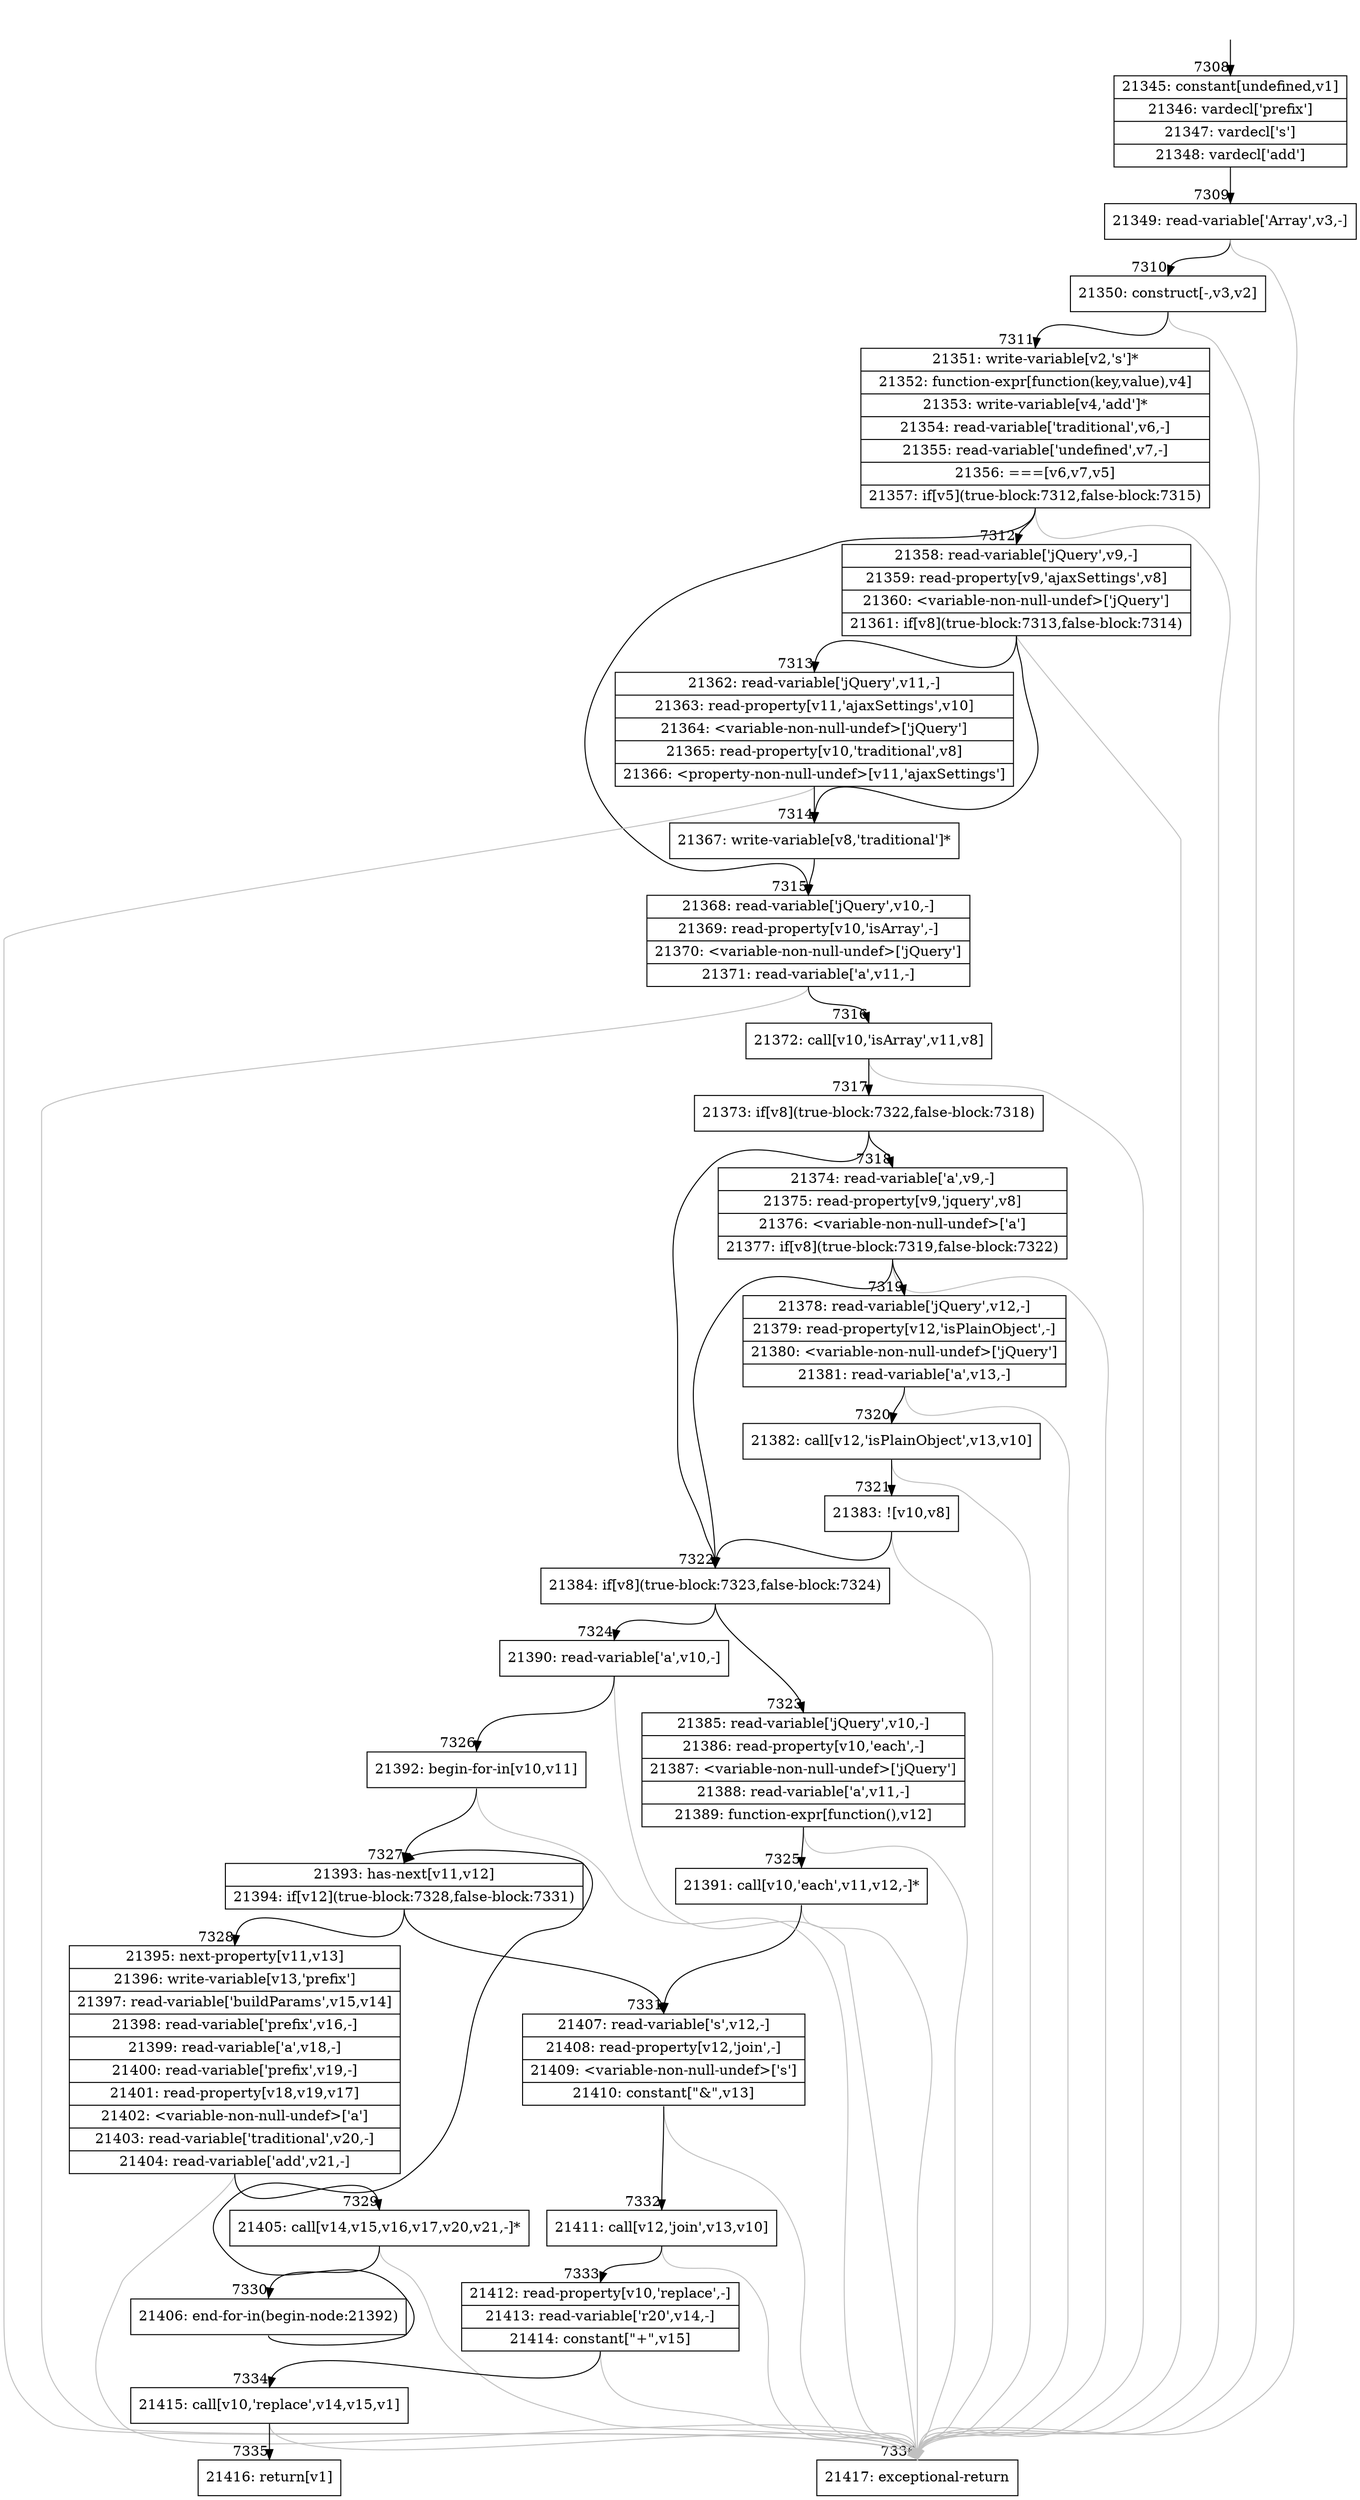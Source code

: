 digraph {
rankdir="TD"
BB_entry459[shape=none,label=""];
BB_entry459 -> BB7308 [tailport=s, headport=n, headlabel="    7308"]
BB7308 [shape=record label="{21345: constant[undefined,v1]|21346: vardecl['prefix']|21347: vardecl['s']|21348: vardecl['add']}" ] 
BB7308 -> BB7309 [tailport=s, headport=n, headlabel="      7309"]
BB7309 [shape=record label="{21349: read-variable['Array',v3,-]}" ] 
BB7309 -> BB7310 [tailport=s, headport=n, headlabel="      7310"]
BB7309 -> BB7336 [tailport=s, headport=n, color=gray, headlabel="      7336"]
BB7310 [shape=record label="{21350: construct[-,v3,v2]}" ] 
BB7310 -> BB7311 [tailport=s, headport=n, headlabel="      7311"]
BB7310 -> BB7336 [tailport=s, headport=n, color=gray]
BB7311 [shape=record label="{21351: write-variable[v2,'s']*|21352: function-expr[function(key,value),v4]|21353: write-variable[v4,'add']*|21354: read-variable['traditional',v6,-]|21355: read-variable['undefined',v7,-]|21356: ===[v6,v7,v5]|21357: if[v5](true-block:7312,false-block:7315)}" ] 
BB7311 -> BB7312 [tailport=s, headport=n, headlabel="      7312"]
BB7311 -> BB7315 [tailport=s, headport=n, headlabel="      7315"]
BB7311 -> BB7336 [tailport=s, headport=n, color=gray]
BB7312 [shape=record label="{21358: read-variable['jQuery',v9,-]|21359: read-property[v9,'ajaxSettings',v8]|21360: \<variable-non-null-undef\>['jQuery']|21361: if[v8](true-block:7313,false-block:7314)}" ] 
BB7312 -> BB7314 [tailport=s, headport=n, headlabel="      7314"]
BB7312 -> BB7313 [tailport=s, headport=n, headlabel="      7313"]
BB7312 -> BB7336 [tailport=s, headport=n, color=gray]
BB7313 [shape=record label="{21362: read-variable['jQuery',v11,-]|21363: read-property[v11,'ajaxSettings',v10]|21364: \<variable-non-null-undef\>['jQuery']|21365: read-property[v10,'traditional',v8]|21366: \<property-non-null-undef\>[v11,'ajaxSettings']}" ] 
BB7313 -> BB7314 [tailport=s, headport=n]
BB7313 -> BB7336 [tailport=s, headport=n, color=gray]
BB7314 [shape=record label="{21367: write-variable[v8,'traditional']*}" ] 
BB7314 -> BB7315 [tailport=s, headport=n]
BB7315 [shape=record label="{21368: read-variable['jQuery',v10,-]|21369: read-property[v10,'isArray',-]|21370: \<variable-non-null-undef\>['jQuery']|21371: read-variable['a',v11,-]}" ] 
BB7315 -> BB7316 [tailport=s, headport=n, headlabel="      7316"]
BB7315 -> BB7336 [tailport=s, headport=n, color=gray]
BB7316 [shape=record label="{21372: call[v10,'isArray',v11,v8]}" ] 
BB7316 -> BB7317 [tailport=s, headport=n, headlabel="      7317"]
BB7316 -> BB7336 [tailport=s, headport=n, color=gray]
BB7317 [shape=record label="{21373: if[v8](true-block:7322,false-block:7318)}" ] 
BB7317 -> BB7322 [tailport=s, headport=n, headlabel="      7322"]
BB7317 -> BB7318 [tailport=s, headport=n, headlabel="      7318"]
BB7318 [shape=record label="{21374: read-variable['a',v9,-]|21375: read-property[v9,'jquery',v8]|21376: \<variable-non-null-undef\>['a']|21377: if[v8](true-block:7319,false-block:7322)}" ] 
BB7318 -> BB7322 [tailport=s, headport=n]
BB7318 -> BB7319 [tailport=s, headport=n, headlabel="      7319"]
BB7318 -> BB7336 [tailport=s, headport=n, color=gray]
BB7319 [shape=record label="{21378: read-variable['jQuery',v12,-]|21379: read-property[v12,'isPlainObject',-]|21380: \<variable-non-null-undef\>['jQuery']|21381: read-variable['a',v13,-]}" ] 
BB7319 -> BB7320 [tailport=s, headport=n, headlabel="      7320"]
BB7319 -> BB7336 [tailport=s, headport=n, color=gray]
BB7320 [shape=record label="{21382: call[v12,'isPlainObject',v13,v10]}" ] 
BB7320 -> BB7321 [tailport=s, headport=n, headlabel="      7321"]
BB7320 -> BB7336 [tailport=s, headport=n, color=gray]
BB7321 [shape=record label="{21383: ![v10,v8]}" ] 
BB7321 -> BB7322 [tailport=s, headport=n]
BB7321 -> BB7336 [tailport=s, headport=n, color=gray]
BB7322 [shape=record label="{21384: if[v8](true-block:7323,false-block:7324)}" ] 
BB7322 -> BB7323 [tailport=s, headport=n, headlabel="      7323"]
BB7322 -> BB7324 [tailport=s, headport=n, headlabel="      7324"]
BB7323 [shape=record label="{21385: read-variable['jQuery',v10,-]|21386: read-property[v10,'each',-]|21387: \<variable-non-null-undef\>['jQuery']|21388: read-variable['a',v11,-]|21389: function-expr[function(),v12]}" ] 
BB7323 -> BB7325 [tailport=s, headport=n, headlabel="      7325"]
BB7323 -> BB7336 [tailport=s, headport=n, color=gray]
BB7324 [shape=record label="{21390: read-variable['a',v10,-]}" ] 
BB7324 -> BB7326 [tailport=s, headport=n, headlabel="      7326"]
BB7324 -> BB7336 [tailport=s, headport=n, color=gray]
BB7325 [shape=record label="{21391: call[v10,'each',v11,v12,-]*}" ] 
BB7325 -> BB7331 [tailport=s, headport=n, headlabel="      7331"]
BB7325 -> BB7336 [tailport=s, headport=n, color=gray]
BB7326 [shape=record label="{21392: begin-for-in[v10,v11]}" ] 
BB7326 -> BB7327 [tailport=s, headport=n, headlabel="      7327"]
BB7326 -> BB7336 [tailport=s, headport=n, color=gray]
BB7327 [shape=record label="{21393: has-next[v11,v12]|21394: if[v12](true-block:7328,false-block:7331)}" ] 
BB7327 -> BB7328 [tailport=s, headport=n, headlabel="      7328"]
BB7327 -> BB7331 [tailport=s, headport=n]
BB7328 [shape=record label="{21395: next-property[v11,v13]|21396: write-variable[v13,'prefix']|21397: read-variable['buildParams',v15,v14]|21398: read-variable['prefix',v16,-]|21399: read-variable['a',v18,-]|21400: read-variable['prefix',v19,-]|21401: read-property[v18,v19,v17]|21402: \<variable-non-null-undef\>['a']|21403: read-variable['traditional',v20,-]|21404: read-variable['add',v21,-]}" ] 
BB7328 -> BB7329 [tailport=s, headport=n, headlabel="      7329"]
BB7328 -> BB7336 [tailport=s, headport=n, color=gray]
BB7329 [shape=record label="{21405: call[v14,v15,v16,v17,v20,v21,-]*}" ] 
BB7329 -> BB7330 [tailport=s, headport=n, headlabel="      7330"]
BB7329 -> BB7336 [tailport=s, headport=n, color=gray]
BB7330 [shape=record label="{21406: end-for-in(begin-node:21392)}" ] 
BB7330 -> BB7327 [tailport=s, headport=n]
BB7331 [shape=record label="{21407: read-variable['s',v12,-]|21408: read-property[v12,'join',-]|21409: \<variable-non-null-undef\>['s']|21410: constant[\"&\",v13]}" ] 
BB7331 -> BB7332 [tailport=s, headport=n, headlabel="      7332"]
BB7331 -> BB7336 [tailport=s, headport=n, color=gray]
BB7332 [shape=record label="{21411: call[v12,'join',v13,v10]}" ] 
BB7332 -> BB7333 [tailport=s, headport=n, headlabel="      7333"]
BB7332 -> BB7336 [tailport=s, headport=n, color=gray]
BB7333 [shape=record label="{21412: read-property[v10,'replace',-]|21413: read-variable['r20',v14,-]|21414: constant[\"+\",v15]}" ] 
BB7333 -> BB7334 [tailport=s, headport=n, headlabel="      7334"]
BB7333 -> BB7336 [tailport=s, headport=n, color=gray]
BB7334 [shape=record label="{21415: call[v10,'replace',v14,v15,v1]}" ] 
BB7334 -> BB7335 [tailport=s, headport=n, headlabel="      7335"]
BB7334 -> BB7336 [tailport=s, headport=n, color=gray]
BB7335 [shape=record label="{21416: return[v1]}" ] 
BB7336 [shape=record label="{21417: exceptional-return}" ] 
}
